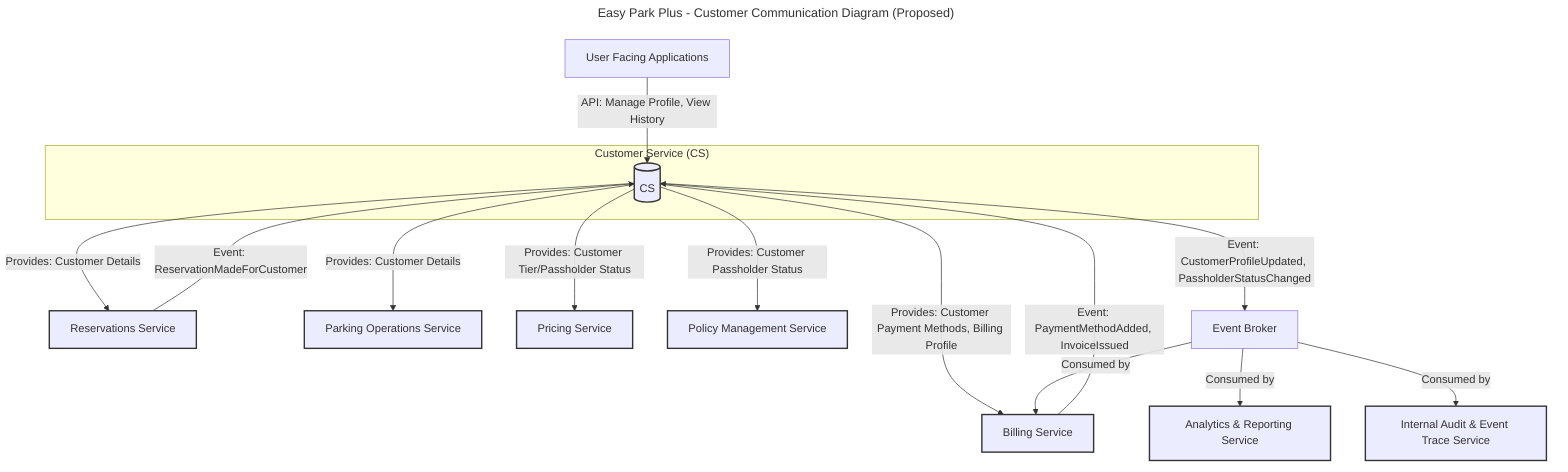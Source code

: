 ---
title: Easy Park Plus - Customer Communication Diagram (Proposed)
---

graph TD
    subgraph "Customer Service (CS)"
        CS[(CS)]
    end

    %% Data & Events Consumed by CS
    BS[Billing Service] -->|Event: PaymentMethodAdded, InvoiceIssued| CS
    RS[Reservations Service] -->|Event: ReservationMadeForCustomer| CS

    %% Services Called & Events Published by CS
    CS -->|Provides: Customer Details| POS[Parking Operations Service]
    CS -->|Provides: Customer Details| RS
    CS -->|Provides: Customer Tier/Passholder Status| PS[Pricing Service]
    CS -->|Provides: Customer Passholder Status| PMS[Policy Management Service]
    CS -->|Provides: Customer Payment Methods, Billing Profile| BS[Billing Service]
    CS -->|Event: CustomerProfileUpdated, PassholderStatusChanged| EventBroker[Event Broker]

    %% General Event Publishing by CS
    EventBroker -->|Consumed by| ARS[Analytics & Reporting Service]
    EventBroker -->|Consumed by| IAETS[Internal Audit & Event Trace Service]
    EventBroker -->|Consumed by| BS

    %% External Interactions
    ExternalUserInterface[User Facing Applications] -->|API: Manage Profile, View History| CS

    classDef service fill:#lightyellow,stroke:#333,stroke-width:2px;
    class CS,BS,RS,POS,PS,PMS,ARS,IAETS service;
    class EventBroker fill:#lightblue,stroke:#333,stroke-width:2px;
    class ExternalUserInterface fill:#lightgreen,stroke:#333,stroke-width:2px;